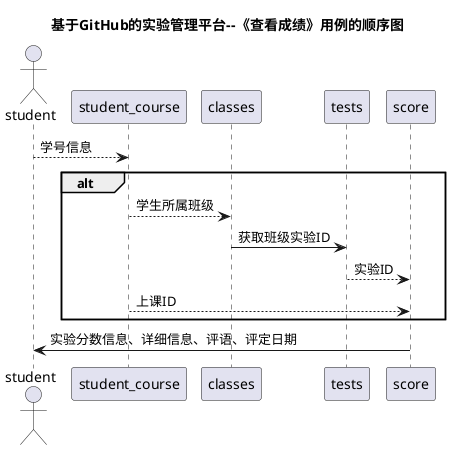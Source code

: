 @startuml
title 基于GitHub的实验管理平台--《查看成绩》用例的顺序图
actor student
student --> student_course: 学号信息
alt
student_course --> classes:学生所属班级
classes -> tests:获取班级实验ID
tests --> score:实验ID
student_course --> score:上课ID
end
score -> student:实验分数信息、详细信息、评语、评定日期

@enduml